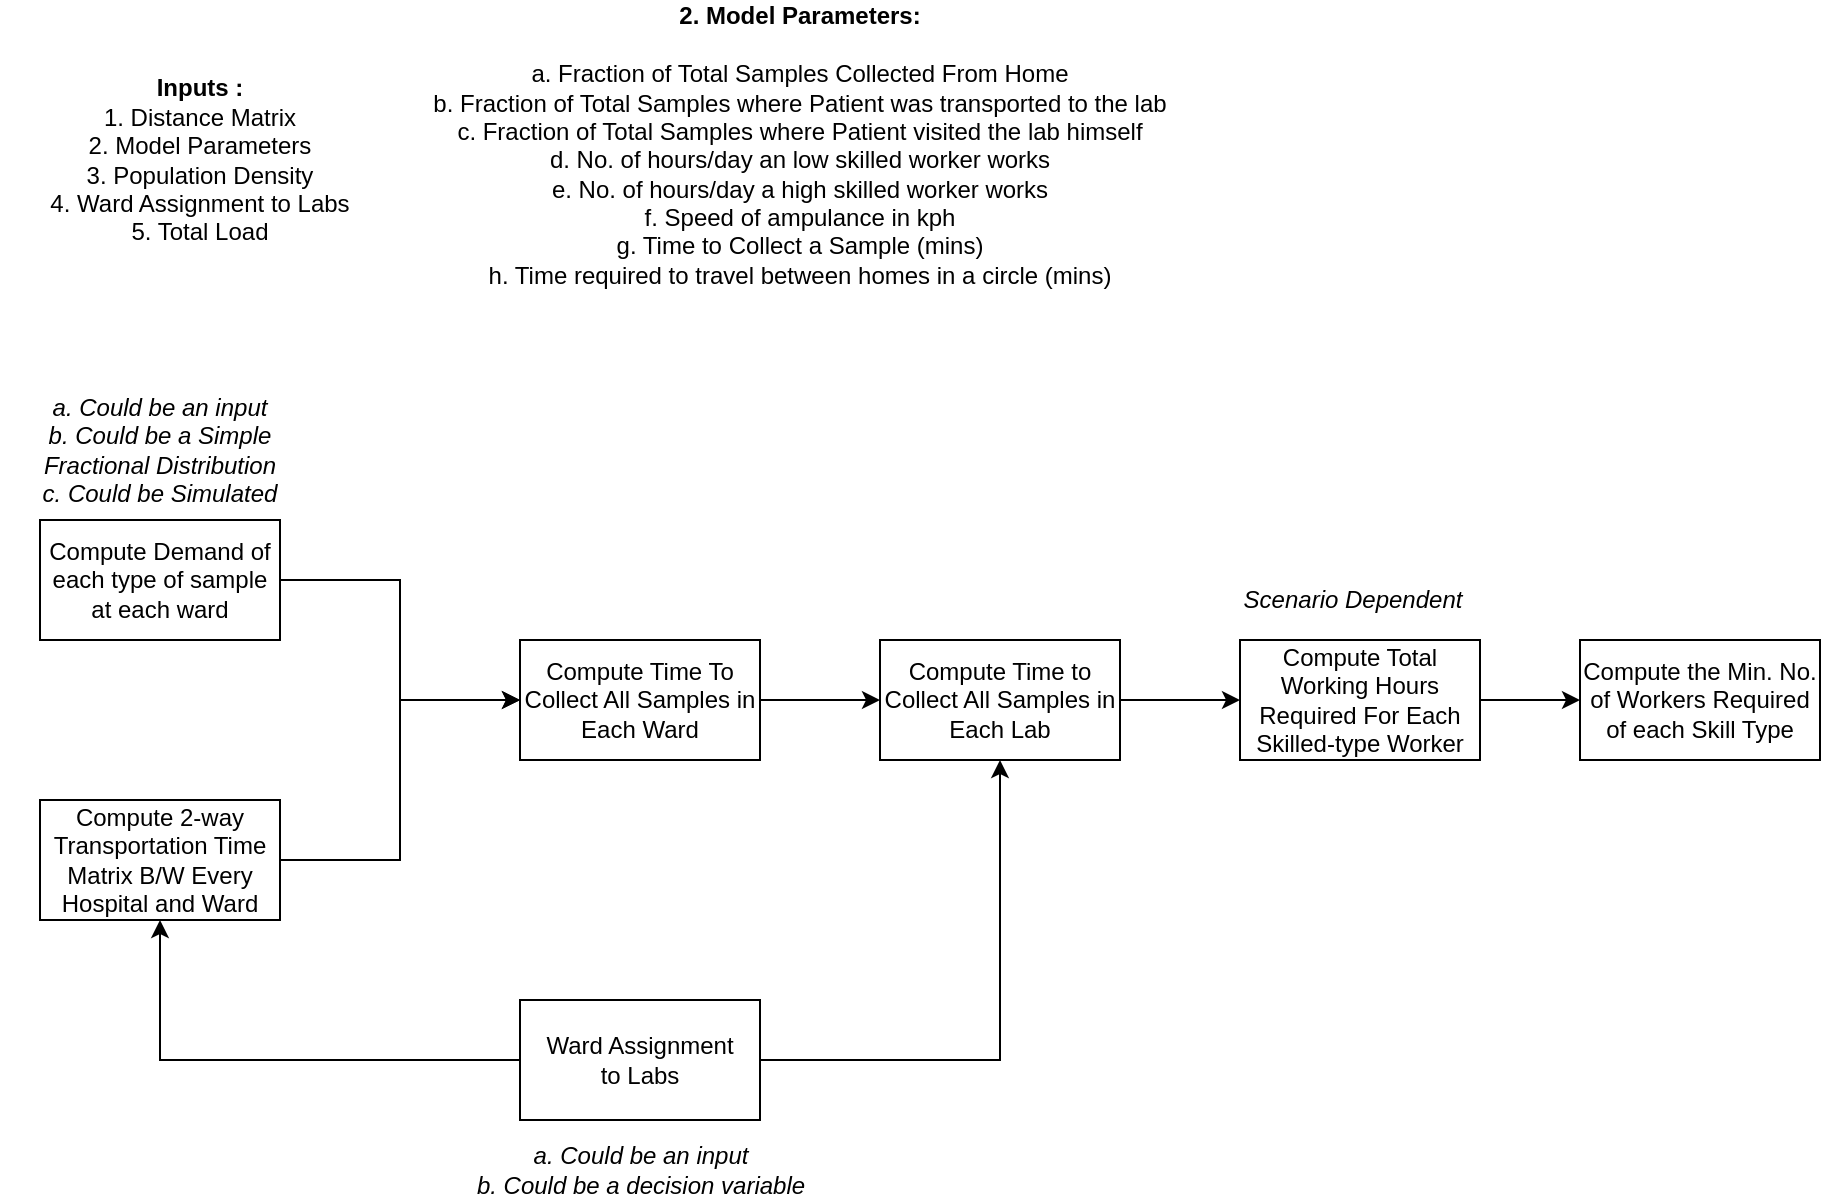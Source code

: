 <mxfile version="12.9.9" type="device"><diagram id="mieDPjkhWnAo9CyXNwJM" name="Page-1"><mxGraphModel dx="1102" dy="587" grid="1" gridSize="10" guides="1" tooltips="1" connect="1" arrows="1" fold="1" page="1" pageScale="1" pageWidth="850" pageHeight="1100" math="0" shadow="0"><root><mxCell id="0"/><mxCell id="1" parent="0"/><mxCell id="raolGGUyBDXEn8EPe1h5-1" value="&lt;div&gt;&lt;b&gt;Inputs :&lt;/b&gt;&lt;/div&gt;&lt;div&gt;1. Distance Matrix&lt;/div&gt;&lt;div&gt;2. Model Parameters&lt;/div&gt;&lt;div&gt;3. Population Density&lt;/div&gt;&lt;div&gt;4. Ward Assignment to Labs&lt;/div&gt;&lt;div&gt;5. Total Load&lt;br&gt;&lt;/div&gt;" style="text;html=1;strokeColor=none;fillColor=none;align=center;verticalAlign=middle;whiteSpace=wrap;rounded=0;" vertex="1" parent="1"><mxGeometry x="20" y="60" width="160" height="80" as="geometry"/></mxCell><mxCell id="raolGGUyBDXEn8EPe1h5-2" value="&lt;div&gt;&lt;b&gt;2. Model Parameters:&lt;/b&gt;&lt;/div&gt;&lt;div&gt;&lt;br&gt;&lt;/div&gt;&lt;div&gt;a. Fraction of Total Samples Collected From Home&lt;br&gt;b. Fraction of Total Samples where Patient was transported to the lab&lt;br&gt;c. Fraction of Total Samples where Patient visited the lab himself&lt;br&gt;d. No. of hours/day an low skilled worker works&lt;br&gt;e. No. of hours/day a high skilled worker works&lt;br&gt;f. Speed of ampulance in kph&lt;br&gt;g. Time to Collect a Sample (mins)&lt;br&gt;h. Time required to travel between homes in a circle (mins)&lt;br&gt;&lt;br&gt;&lt;/div&gt;" style="text;html=1;strokeColor=none;fillColor=none;align=center;verticalAlign=middle;whiteSpace=wrap;rounded=0;" vertex="1" parent="1"><mxGeometry x="210" y="20" width="380" height="160" as="geometry"/></mxCell><mxCell id="raolGGUyBDXEn8EPe1h5-6" value="" style="edgeStyle=orthogonalEdgeStyle;rounded=0;orthogonalLoop=1;jettySize=auto;html=1;" edge="1" parent="1" source="raolGGUyBDXEn8EPe1h5-4" target="raolGGUyBDXEn8EPe1h5-5"><mxGeometry relative="1" as="geometry"/></mxCell><mxCell id="raolGGUyBDXEn8EPe1h5-4" value="Compute Demand of each type of sample at each ward" style="rounded=0;whiteSpace=wrap;html=1;" vertex="1" parent="1"><mxGeometry x="20" y="280" width="120" height="60" as="geometry"/></mxCell><mxCell id="raolGGUyBDXEn8EPe1h5-10" value="" style="edgeStyle=orthogonalEdgeStyle;rounded=0;orthogonalLoop=1;jettySize=auto;html=1;" edge="1" parent="1" source="raolGGUyBDXEn8EPe1h5-5" target="raolGGUyBDXEn8EPe1h5-9"><mxGeometry relative="1" as="geometry"/></mxCell><mxCell id="raolGGUyBDXEn8EPe1h5-5" value="&lt;div&gt;Compute Time To Collect All Samples in Each Ward&lt;/div&gt;" style="rounded=0;whiteSpace=wrap;html=1;" vertex="1" parent="1"><mxGeometry x="260" y="340" width="120" height="60" as="geometry"/></mxCell><mxCell id="raolGGUyBDXEn8EPe1h5-12" value="" style="edgeStyle=orthogonalEdgeStyle;rounded=0;orthogonalLoop=1;jettySize=auto;html=1;" edge="1" parent="1" source="raolGGUyBDXEn8EPe1h5-9" target="raolGGUyBDXEn8EPe1h5-11"><mxGeometry relative="1" as="geometry"/></mxCell><mxCell id="raolGGUyBDXEn8EPe1h5-9" value="&lt;div&gt;Compute Time to Collect All Samples in Each Lab&lt;/div&gt;" style="rounded=0;whiteSpace=wrap;html=1;" vertex="1" parent="1"><mxGeometry x="440" y="340" width="120" height="60" as="geometry"/></mxCell><mxCell id="raolGGUyBDXEn8EPe1h5-14" value="" style="edgeStyle=orthogonalEdgeStyle;rounded=0;orthogonalLoop=1;jettySize=auto;html=1;" edge="1" parent="1" source="raolGGUyBDXEn8EPe1h5-11" target="raolGGUyBDXEn8EPe1h5-13"><mxGeometry relative="1" as="geometry"/></mxCell><mxCell id="raolGGUyBDXEn8EPe1h5-11" value="Compute Total Working Hours Required For Each Skilled-type Worker" style="rounded=0;whiteSpace=wrap;html=1;" vertex="1" parent="1"><mxGeometry x="620" y="340" width="120" height="60" as="geometry"/></mxCell><mxCell id="raolGGUyBDXEn8EPe1h5-13" value="Compute the Min. No. of Workers Required of each Skill Type" style="rounded=0;whiteSpace=wrap;html=1;" vertex="1" parent="1"><mxGeometry x="790" y="340" width="120" height="60" as="geometry"/></mxCell><mxCell id="raolGGUyBDXEn8EPe1h5-8" style="edgeStyle=orthogonalEdgeStyle;rounded=0;orthogonalLoop=1;jettySize=auto;html=1;entryX=0;entryY=0.5;entryDx=0;entryDy=0;" edge="1" parent="1" source="raolGGUyBDXEn8EPe1h5-7" target="raolGGUyBDXEn8EPe1h5-5"><mxGeometry relative="1" as="geometry"/></mxCell><mxCell id="raolGGUyBDXEn8EPe1h5-7" value="Compute 2-way Transportation Time Matrix B/W Every Hospital and Ward" style="rounded=0;whiteSpace=wrap;html=1;" vertex="1" parent="1"><mxGeometry x="20" y="420" width="120" height="60" as="geometry"/></mxCell><mxCell id="raolGGUyBDXEn8EPe1h5-15" value="&lt;div&gt;&lt;i&gt;a. Could be an input&lt;/i&gt;&lt;/div&gt;&lt;div&gt;&lt;i&gt;b. Could be a Simple Fractional Distribution&lt;/i&gt;&lt;/div&gt;&lt;div&gt;&lt;i&gt;c. Could be Simulated&lt;br&gt;&lt;/i&gt;&lt;/div&gt;" style="text;html=1;strokeColor=none;fillColor=none;align=center;verticalAlign=middle;whiteSpace=wrap;rounded=0;" vertex="1" parent="1"><mxGeometry y="210" width="160" height="70" as="geometry"/></mxCell><mxCell id="raolGGUyBDXEn8EPe1h5-18" style="edgeStyle=orthogonalEdgeStyle;rounded=0;orthogonalLoop=1;jettySize=auto;html=1;entryX=0.5;entryY=1;entryDx=0;entryDy=0;" edge="1" parent="1" source="raolGGUyBDXEn8EPe1h5-16" target="raolGGUyBDXEn8EPe1h5-7"><mxGeometry relative="1" as="geometry"/></mxCell><mxCell id="raolGGUyBDXEn8EPe1h5-19" style="edgeStyle=orthogonalEdgeStyle;rounded=0;orthogonalLoop=1;jettySize=auto;html=1;entryX=0.5;entryY=1;entryDx=0;entryDy=0;" edge="1" parent="1" source="raolGGUyBDXEn8EPe1h5-16" target="raolGGUyBDXEn8EPe1h5-9"><mxGeometry relative="1" as="geometry"/></mxCell><mxCell id="raolGGUyBDXEn8EPe1h5-16" value="&lt;div&gt;Ward Assignment&lt;/div&gt;&lt;div&gt;to Labs&lt;br&gt;&lt;/div&gt;" style="rounded=0;whiteSpace=wrap;html=1;" vertex="1" parent="1"><mxGeometry x="260" y="520" width="120" height="60" as="geometry"/></mxCell><mxCell id="raolGGUyBDXEn8EPe1h5-20" value="&lt;div&gt;&lt;i&gt;a. Could be an input&lt;/i&gt;&lt;/div&gt;&lt;div&gt;&lt;i&gt;b. Could be a decision variable&lt;/i&gt;&lt;/div&gt;" style="text;html=1;align=center;verticalAlign=middle;resizable=0;points=[];autosize=1;" vertex="1" parent="1"><mxGeometry x="230" y="590" width="180" height="30" as="geometry"/></mxCell><mxCell id="raolGGUyBDXEn8EPe1h5-22" value="&lt;div&gt;&lt;i&gt;Scenario Dependent&lt;/i&gt;&lt;/div&gt;" style="text;html=1;align=center;verticalAlign=middle;resizable=0;points=[];autosize=1;" vertex="1" parent="1"><mxGeometry x="616" y="310" width="120" height="20" as="geometry"/></mxCell></root></mxGraphModel></diagram></mxfile>